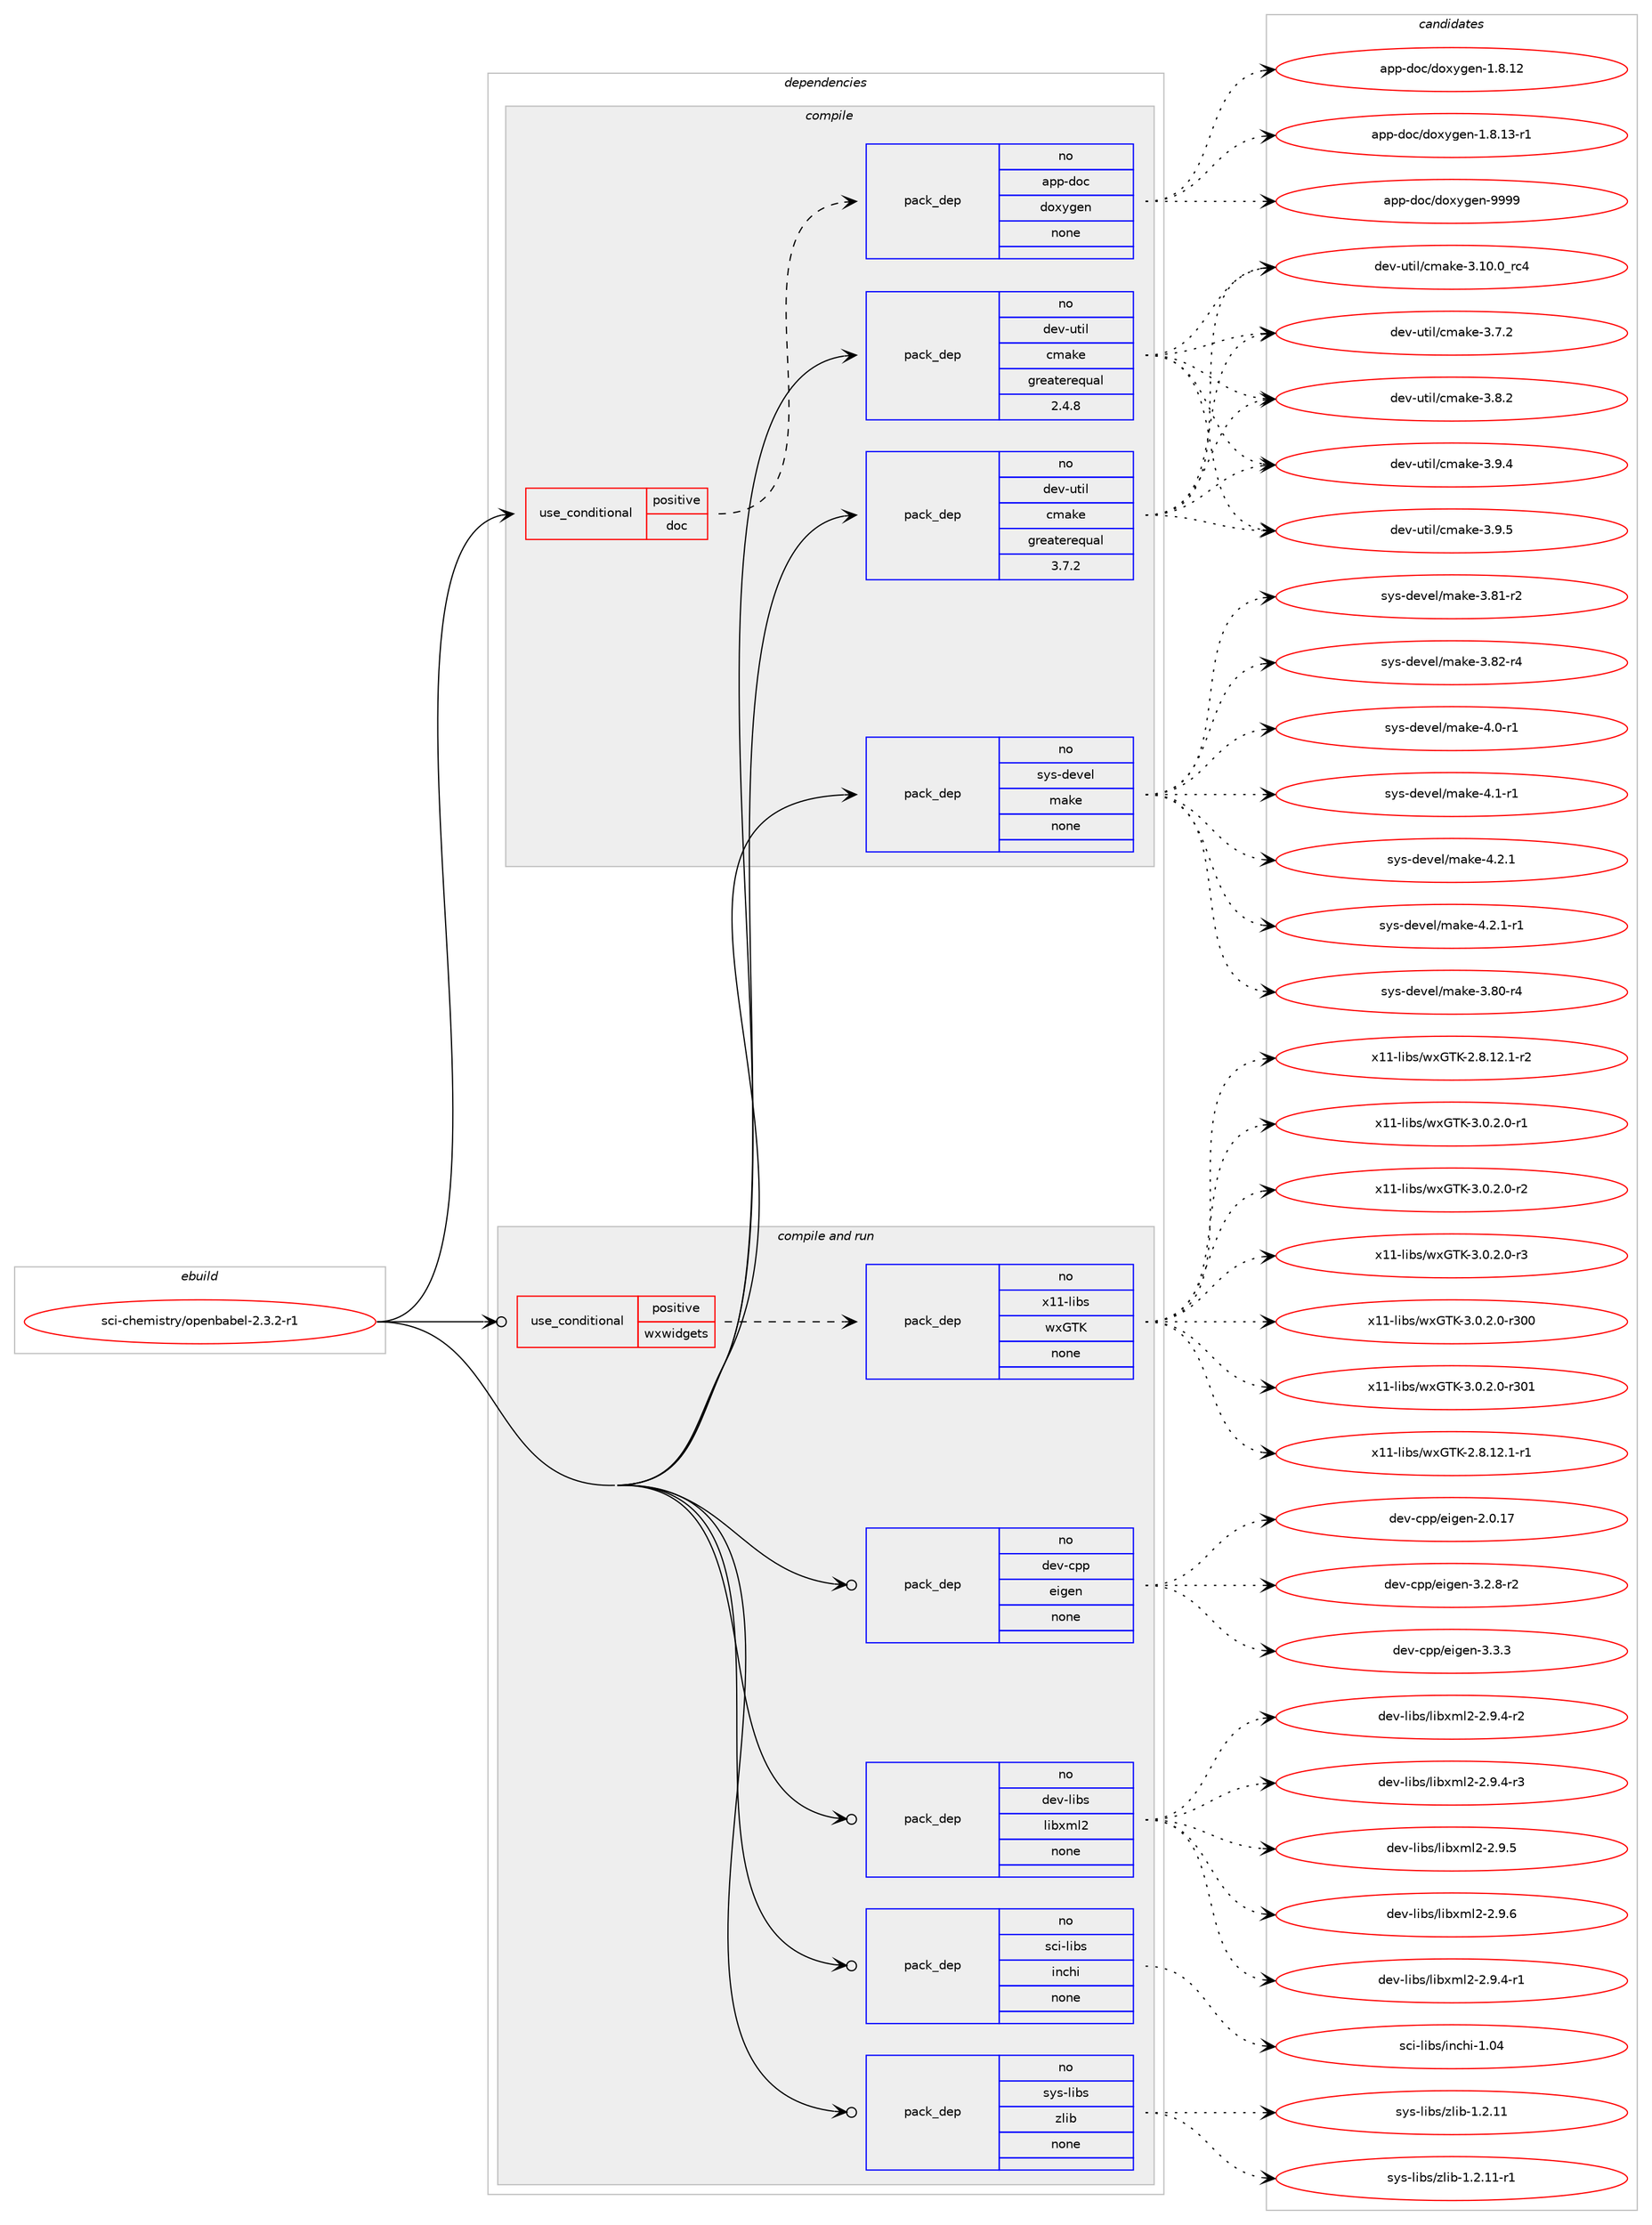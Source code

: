 digraph prolog {

# *************
# Graph options
# *************

newrank=true;
concentrate=true;
compound=true;
graph [rankdir=LR,fontname=Helvetica,fontsize=10,ranksep=1.5];#, ranksep=2.5, nodesep=0.2];
edge  [arrowhead=vee];
node  [fontname=Helvetica,fontsize=10];

# **********
# The ebuild
# **********

subgraph cluster_leftcol {
color=gray;
rank=same;
label=<<i>ebuild</i>>;
id [label="sci-chemistry/openbabel-2.3.2-r1", color=red, width=4, href="../sci-chemistry/openbabel-2.3.2-r1.svg"];
}

# ****************
# The dependencies
# ****************

subgraph cluster_midcol {
color=gray;
label=<<i>dependencies</i>>;
subgraph cluster_compile {
fillcolor="#eeeeee";
style=filled;
label=<<i>compile</i>>;
subgraph cond109686 {
dependency446807 [label=<<TABLE BORDER="0" CELLBORDER="1" CELLSPACING="0" CELLPADDING="4"><TR><TD ROWSPAN="3" CELLPADDING="10">use_conditional</TD></TR><TR><TD>positive</TD></TR><TR><TD>doc</TD></TR></TABLE>>, shape=none, color=red];
subgraph pack329345 {
dependency446808 [label=<<TABLE BORDER="0" CELLBORDER="1" CELLSPACING="0" CELLPADDING="4" WIDTH="220"><TR><TD ROWSPAN="6" CELLPADDING="30">pack_dep</TD></TR><TR><TD WIDTH="110">no</TD></TR><TR><TD>app-doc</TD></TR><TR><TD>doxygen</TD></TR><TR><TD>none</TD></TR><TR><TD></TD></TR></TABLE>>, shape=none, color=blue];
}
dependency446807:e -> dependency446808:w [weight=20,style="dashed",arrowhead="vee"];
}
id:e -> dependency446807:w [weight=20,style="solid",arrowhead="vee"];
subgraph pack329346 {
dependency446809 [label=<<TABLE BORDER="0" CELLBORDER="1" CELLSPACING="0" CELLPADDING="4" WIDTH="220"><TR><TD ROWSPAN="6" CELLPADDING="30">pack_dep</TD></TR><TR><TD WIDTH="110">no</TD></TR><TR><TD>dev-util</TD></TR><TR><TD>cmake</TD></TR><TR><TD>greaterequal</TD></TR><TR><TD>2.4.8</TD></TR></TABLE>>, shape=none, color=blue];
}
id:e -> dependency446809:w [weight=20,style="solid",arrowhead="vee"];
subgraph pack329347 {
dependency446810 [label=<<TABLE BORDER="0" CELLBORDER="1" CELLSPACING="0" CELLPADDING="4" WIDTH="220"><TR><TD ROWSPAN="6" CELLPADDING="30">pack_dep</TD></TR><TR><TD WIDTH="110">no</TD></TR><TR><TD>dev-util</TD></TR><TR><TD>cmake</TD></TR><TR><TD>greaterequal</TD></TR><TR><TD>3.7.2</TD></TR></TABLE>>, shape=none, color=blue];
}
id:e -> dependency446810:w [weight=20,style="solid",arrowhead="vee"];
subgraph pack329348 {
dependency446811 [label=<<TABLE BORDER="0" CELLBORDER="1" CELLSPACING="0" CELLPADDING="4" WIDTH="220"><TR><TD ROWSPAN="6" CELLPADDING="30">pack_dep</TD></TR><TR><TD WIDTH="110">no</TD></TR><TR><TD>sys-devel</TD></TR><TR><TD>make</TD></TR><TR><TD>none</TD></TR><TR><TD></TD></TR></TABLE>>, shape=none, color=blue];
}
id:e -> dependency446811:w [weight=20,style="solid",arrowhead="vee"];
}
subgraph cluster_compileandrun {
fillcolor="#eeeeee";
style=filled;
label=<<i>compile and run</i>>;
subgraph cond109687 {
dependency446812 [label=<<TABLE BORDER="0" CELLBORDER="1" CELLSPACING="0" CELLPADDING="4"><TR><TD ROWSPAN="3" CELLPADDING="10">use_conditional</TD></TR><TR><TD>positive</TD></TR><TR><TD>wxwidgets</TD></TR></TABLE>>, shape=none, color=red];
subgraph pack329349 {
dependency446813 [label=<<TABLE BORDER="0" CELLBORDER="1" CELLSPACING="0" CELLPADDING="4" WIDTH="220"><TR><TD ROWSPAN="6" CELLPADDING="30">pack_dep</TD></TR><TR><TD WIDTH="110">no</TD></TR><TR><TD>x11-libs</TD></TR><TR><TD>wxGTK</TD></TR><TR><TD>none</TD></TR><TR><TD></TD></TR></TABLE>>, shape=none, color=blue];
}
dependency446812:e -> dependency446813:w [weight=20,style="dashed",arrowhead="vee"];
}
id:e -> dependency446812:w [weight=20,style="solid",arrowhead="odotvee"];
subgraph pack329350 {
dependency446814 [label=<<TABLE BORDER="0" CELLBORDER="1" CELLSPACING="0" CELLPADDING="4" WIDTH="220"><TR><TD ROWSPAN="6" CELLPADDING="30">pack_dep</TD></TR><TR><TD WIDTH="110">no</TD></TR><TR><TD>dev-cpp</TD></TR><TR><TD>eigen</TD></TR><TR><TD>none</TD></TR><TR><TD></TD></TR></TABLE>>, shape=none, color=blue];
}
id:e -> dependency446814:w [weight=20,style="solid",arrowhead="odotvee"];
subgraph pack329351 {
dependency446815 [label=<<TABLE BORDER="0" CELLBORDER="1" CELLSPACING="0" CELLPADDING="4" WIDTH="220"><TR><TD ROWSPAN="6" CELLPADDING="30">pack_dep</TD></TR><TR><TD WIDTH="110">no</TD></TR><TR><TD>dev-libs</TD></TR><TR><TD>libxml2</TD></TR><TR><TD>none</TD></TR><TR><TD></TD></TR></TABLE>>, shape=none, color=blue];
}
id:e -> dependency446815:w [weight=20,style="solid",arrowhead="odotvee"];
subgraph pack329352 {
dependency446816 [label=<<TABLE BORDER="0" CELLBORDER="1" CELLSPACING="0" CELLPADDING="4" WIDTH="220"><TR><TD ROWSPAN="6" CELLPADDING="30">pack_dep</TD></TR><TR><TD WIDTH="110">no</TD></TR><TR><TD>sci-libs</TD></TR><TR><TD>inchi</TD></TR><TR><TD>none</TD></TR><TR><TD></TD></TR></TABLE>>, shape=none, color=blue];
}
id:e -> dependency446816:w [weight=20,style="solid",arrowhead="odotvee"];
subgraph pack329353 {
dependency446817 [label=<<TABLE BORDER="0" CELLBORDER="1" CELLSPACING="0" CELLPADDING="4" WIDTH="220"><TR><TD ROWSPAN="6" CELLPADDING="30">pack_dep</TD></TR><TR><TD WIDTH="110">no</TD></TR><TR><TD>sys-libs</TD></TR><TR><TD>zlib</TD></TR><TR><TD>none</TD></TR><TR><TD></TD></TR></TABLE>>, shape=none, color=blue];
}
id:e -> dependency446817:w [weight=20,style="solid",arrowhead="odotvee"];
}
subgraph cluster_run {
fillcolor="#eeeeee";
style=filled;
label=<<i>run</i>>;
}
}

# **************
# The candidates
# **************

subgraph cluster_choices {
rank=same;
color=gray;
label=<<i>candidates</i>>;

subgraph choice329345 {
color=black;
nodesep=1;
choice9711211245100111994710011112012110310111045494656464950 [label="app-doc/doxygen-1.8.12", color=red, width=4,href="../app-doc/doxygen-1.8.12.svg"];
choice97112112451001119947100111120121103101110454946564649514511449 [label="app-doc/doxygen-1.8.13-r1", color=red, width=4,href="../app-doc/doxygen-1.8.13-r1.svg"];
choice971121124510011199471001111201211031011104557575757 [label="app-doc/doxygen-9999", color=red, width=4,href="../app-doc/doxygen-9999.svg"];
dependency446808:e -> choice9711211245100111994710011112012110310111045494656464950:w [style=dotted,weight="100"];
dependency446808:e -> choice97112112451001119947100111120121103101110454946564649514511449:w [style=dotted,weight="100"];
dependency446808:e -> choice971121124510011199471001111201211031011104557575757:w [style=dotted,weight="100"];
}
subgraph choice329346 {
color=black;
nodesep=1;
choice1001011184511711610510847991099710710145514649484648951149952 [label="dev-util/cmake-3.10.0_rc4", color=red, width=4,href="../dev-util/cmake-3.10.0_rc4.svg"];
choice10010111845117116105108479910997107101455146554650 [label="dev-util/cmake-3.7.2", color=red, width=4,href="../dev-util/cmake-3.7.2.svg"];
choice10010111845117116105108479910997107101455146564650 [label="dev-util/cmake-3.8.2", color=red, width=4,href="../dev-util/cmake-3.8.2.svg"];
choice10010111845117116105108479910997107101455146574652 [label="dev-util/cmake-3.9.4", color=red, width=4,href="../dev-util/cmake-3.9.4.svg"];
choice10010111845117116105108479910997107101455146574653 [label="dev-util/cmake-3.9.5", color=red, width=4,href="../dev-util/cmake-3.9.5.svg"];
dependency446809:e -> choice1001011184511711610510847991099710710145514649484648951149952:w [style=dotted,weight="100"];
dependency446809:e -> choice10010111845117116105108479910997107101455146554650:w [style=dotted,weight="100"];
dependency446809:e -> choice10010111845117116105108479910997107101455146564650:w [style=dotted,weight="100"];
dependency446809:e -> choice10010111845117116105108479910997107101455146574652:w [style=dotted,weight="100"];
dependency446809:e -> choice10010111845117116105108479910997107101455146574653:w [style=dotted,weight="100"];
}
subgraph choice329347 {
color=black;
nodesep=1;
choice1001011184511711610510847991099710710145514649484648951149952 [label="dev-util/cmake-3.10.0_rc4", color=red, width=4,href="../dev-util/cmake-3.10.0_rc4.svg"];
choice10010111845117116105108479910997107101455146554650 [label="dev-util/cmake-3.7.2", color=red, width=4,href="../dev-util/cmake-3.7.2.svg"];
choice10010111845117116105108479910997107101455146564650 [label="dev-util/cmake-3.8.2", color=red, width=4,href="../dev-util/cmake-3.8.2.svg"];
choice10010111845117116105108479910997107101455146574652 [label="dev-util/cmake-3.9.4", color=red, width=4,href="../dev-util/cmake-3.9.4.svg"];
choice10010111845117116105108479910997107101455146574653 [label="dev-util/cmake-3.9.5", color=red, width=4,href="../dev-util/cmake-3.9.5.svg"];
dependency446810:e -> choice1001011184511711610510847991099710710145514649484648951149952:w [style=dotted,weight="100"];
dependency446810:e -> choice10010111845117116105108479910997107101455146554650:w [style=dotted,weight="100"];
dependency446810:e -> choice10010111845117116105108479910997107101455146564650:w [style=dotted,weight="100"];
dependency446810:e -> choice10010111845117116105108479910997107101455146574652:w [style=dotted,weight="100"];
dependency446810:e -> choice10010111845117116105108479910997107101455146574653:w [style=dotted,weight="100"];
}
subgraph choice329348 {
color=black;
nodesep=1;
choice11512111545100101118101108471099710710145514656484511452 [label="sys-devel/make-3.80-r4", color=red, width=4,href="../sys-devel/make-3.80-r4.svg"];
choice11512111545100101118101108471099710710145514656494511450 [label="sys-devel/make-3.81-r2", color=red, width=4,href="../sys-devel/make-3.81-r2.svg"];
choice11512111545100101118101108471099710710145514656504511452 [label="sys-devel/make-3.82-r4", color=red, width=4,href="../sys-devel/make-3.82-r4.svg"];
choice115121115451001011181011084710997107101455246484511449 [label="sys-devel/make-4.0-r1", color=red, width=4,href="../sys-devel/make-4.0-r1.svg"];
choice115121115451001011181011084710997107101455246494511449 [label="sys-devel/make-4.1-r1", color=red, width=4,href="../sys-devel/make-4.1-r1.svg"];
choice115121115451001011181011084710997107101455246504649 [label="sys-devel/make-4.2.1", color=red, width=4,href="../sys-devel/make-4.2.1.svg"];
choice1151211154510010111810110847109971071014552465046494511449 [label="sys-devel/make-4.2.1-r1", color=red, width=4,href="../sys-devel/make-4.2.1-r1.svg"];
dependency446811:e -> choice11512111545100101118101108471099710710145514656484511452:w [style=dotted,weight="100"];
dependency446811:e -> choice11512111545100101118101108471099710710145514656494511450:w [style=dotted,weight="100"];
dependency446811:e -> choice11512111545100101118101108471099710710145514656504511452:w [style=dotted,weight="100"];
dependency446811:e -> choice115121115451001011181011084710997107101455246484511449:w [style=dotted,weight="100"];
dependency446811:e -> choice115121115451001011181011084710997107101455246494511449:w [style=dotted,weight="100"];
dependency446811:e -> choice115121115451001011181011084710997107101455246504649:w [style=dotted,weight="100"];
dependency446811:e -> choice1151211154510010111810110847109971071014552465046494511449:w [style=dotted,weight="100"];
}
subgraph choice329349 {
color=black;
nodesep=1;
choice12049494510810598115471191207184754550465646495046494511449 [label="x11-libs/wxGTK-2.8.12.1-r1", color=red, width=4,href="../x11-libs/wxGTK-2.8.12.1-r1.svg"];
choice12049494510810598115471191207184754550465646495046494511450 [label="x11-libs/wxGTK-2.8.12.1-r2", color=red, width=4,href="../x11-libs/wxGTK-2.8.12.1-r2.svg"];
choice120494945108105981154711912071847545514648465046484511449 [label="x11-libs/wxGTK-3.0.2.0-r1", color=red, width=4,href="../x11-libs/wxGTK-3.0.2.0-r1.svg"];
choice120494945108105981154711912071847545514648465046484511450 [label="x11-libs/wxGTK-3.0.2.0-r2", color=red, width=4,href="../x11-libs/wxGTK-3.0.2.0-r2.svg"];
choice120494945108105981154711912071847545514648465046484511451 [label="x11-libs/wxGTK-3.0.2.0-r3", color=red, width=4,href="../x11-libs/wxGTK-3.0.2.0-r3.svg"];
choice1204949451081059811547119120718475455146484650464845114514848 [label="x11-libs/wxGTK-3.0.2.0-r300", color=red, width=4,href="../x11-libs/wxGTK-3.0.2.0-r300.svg"];
choice1204949451081059811547119120718475455146484650464845114514849 [label="x11-libs/wxGTK-3.0.2.0-r301", color=red, width=4,href="../x11-libs/wxGTK-3.0.2.0-r301.svg"];
dependency446813:e -> choice12049494510810598115471191207184754550465646495046494511449:w [style=dotted,weight="100"];
dependency446813:e -> choice12049494510810598115471191207184754550465646495046494511450:w [style=dotted,weight="100"];
dependency446813:e -> choice120494945108105981154711912071847545514648465046484511449:w [style=dotted,weight="100"];
dependency446813:e -> choice120494945108105981154711912071847545514648465046484511450:w [style=dotted,weight="100"];
dependency446813:e -> choice120494945108105981154711912071847545514648465046484511451:w [style=dotted,weight="100"];
dependency446813:e -> choice1204949451081059811547119120718475455146484650464845114514848:w [style=dotted,weight="100"];
dependency446813:e -> choice1204949451081059811547119120718475455146484650464845114514849:w [style=dotted,weight="100"];
}
subgraph choice329350 {
color=black;
nodesep=1;
choice10010111845991121124710110510310111045504648464955 [label="dev-cpp/eigen-2.0.17", color=red, width=4,href="../dev-cpp/eigen-2.0.17.svg"];
choice1001011184599112112471011051031011104551465046564511450 [label="dev-cpp/eigen-3.2.8-r2", color=red, width=4,href="../dev-cpp/eigen-3.2.8-r2.svg"];
choice100101118459911211247101105103101110455146514651 [label="dev-cpp/eigen-3.3.3", color=red, width=4,href="../dev-cpp/eigen-3.3.3.svg"];
dependency446814:e -> choice10010111845991121124710110510310111045504648464955:w [style=dotted,weight="100"];
dependency446814:e -> choice1001011184599112112471011051031011104551465046564511450:w [style=dotted,weight="100"];
dependency446814:e -> choice100101118459911211247101105103101110455146514651:w [style=dotted,weight="100"];
}
subgraph choice329351 {
color=black;
nodesep=1;
choice10010111845108105981154710810598120109108504550465746524511449 [label="dev-libs/libxml2-2.9.4-r1", color=red, width=4,href="../dev-libs/libxml2-2.9.4-r1.svg"];
choice10010111845108105981154710810598120109108504550465746524511450 [label="dev-libs/libxml2-2.9.4-r2", color=red, width=4,href="../dev-libs/libxml2-2.9.4-r2.svg"];
choice10010111845108105981154710810598120109108504550465746524511451 [label="dev-libs/libxml2-2.9.4-r3", color=red, width=4,href="../dev-libs/libxml2-2.9.4-r3.svg"];
choice1001011184510810598115471081059812010910850455046574653 [label="dev-libs/libxml2-2.9.5", color=red, width=4,href="../dev-libs/libxml2-2.9.5.svg"];
choice1001011184510810598115471081059812010910850455046574654 [label="dev-libs/libxml2-2.9.6", color=red, width=4,href="../dev-libs/libxml2-2.9.6.svg"];
dependency446815:e -> choice10010111845108105981154710810598120109108504550465746524511449:w [style=dotted,weight="100"];
dependency446815:e -> choice10010111845108105981154710810598120109108504550465746524511450:w [style=dotted,weight="100"];
dependency446815:e -> choice10010111845108105981154710810598120109108504550465746524511451:w [style=dotted,weight="100"];
dependency446815:e -> choice1001011184510810598115471081059812010910850455046574653:w [style=dotted,weight="100"];
dependency446815:e -> choice1001011184510810598115471081059812010910850455046574654:w [style=dotted,weight="100"];
}
subgraph choice329352 {
color=black;
nodesep=1;
choice11599105451081059811547105110991041054549464852 [label="sci-libs/inchi-1.04", color=red, width=4,href="../sci-libs/inchi-1.04.svg"];
dependency446816:e -> choice11599105451081059811547105110991041054549464852:w [style=dotted,weight="100"];
}
subgraph choice329353 {
color=black;
nodesep=1;
choice1151211154510810598115471221081059845494650464949 [label="sys-libs/zlib-1.2.11", color=red, width=4,href="../sys-libs/zlib-1.2.11.svg"];
choice11512111545108105981154712210810598454946504649494511449 [label="sys-libs/zlib-1.2.11-r1", color=red, width=4,href="../sys-libs/zlib-1.2.11-r1.svg"];
dependency446817:e -> choice1151211154510810598115471221081059845494650464949:w [style=dotted,weight="100"];
dependency446817:e -> choice11512111545108105981154712210810598454946504649494511449:w [style=dotted,weight="100"];
}
}

}
